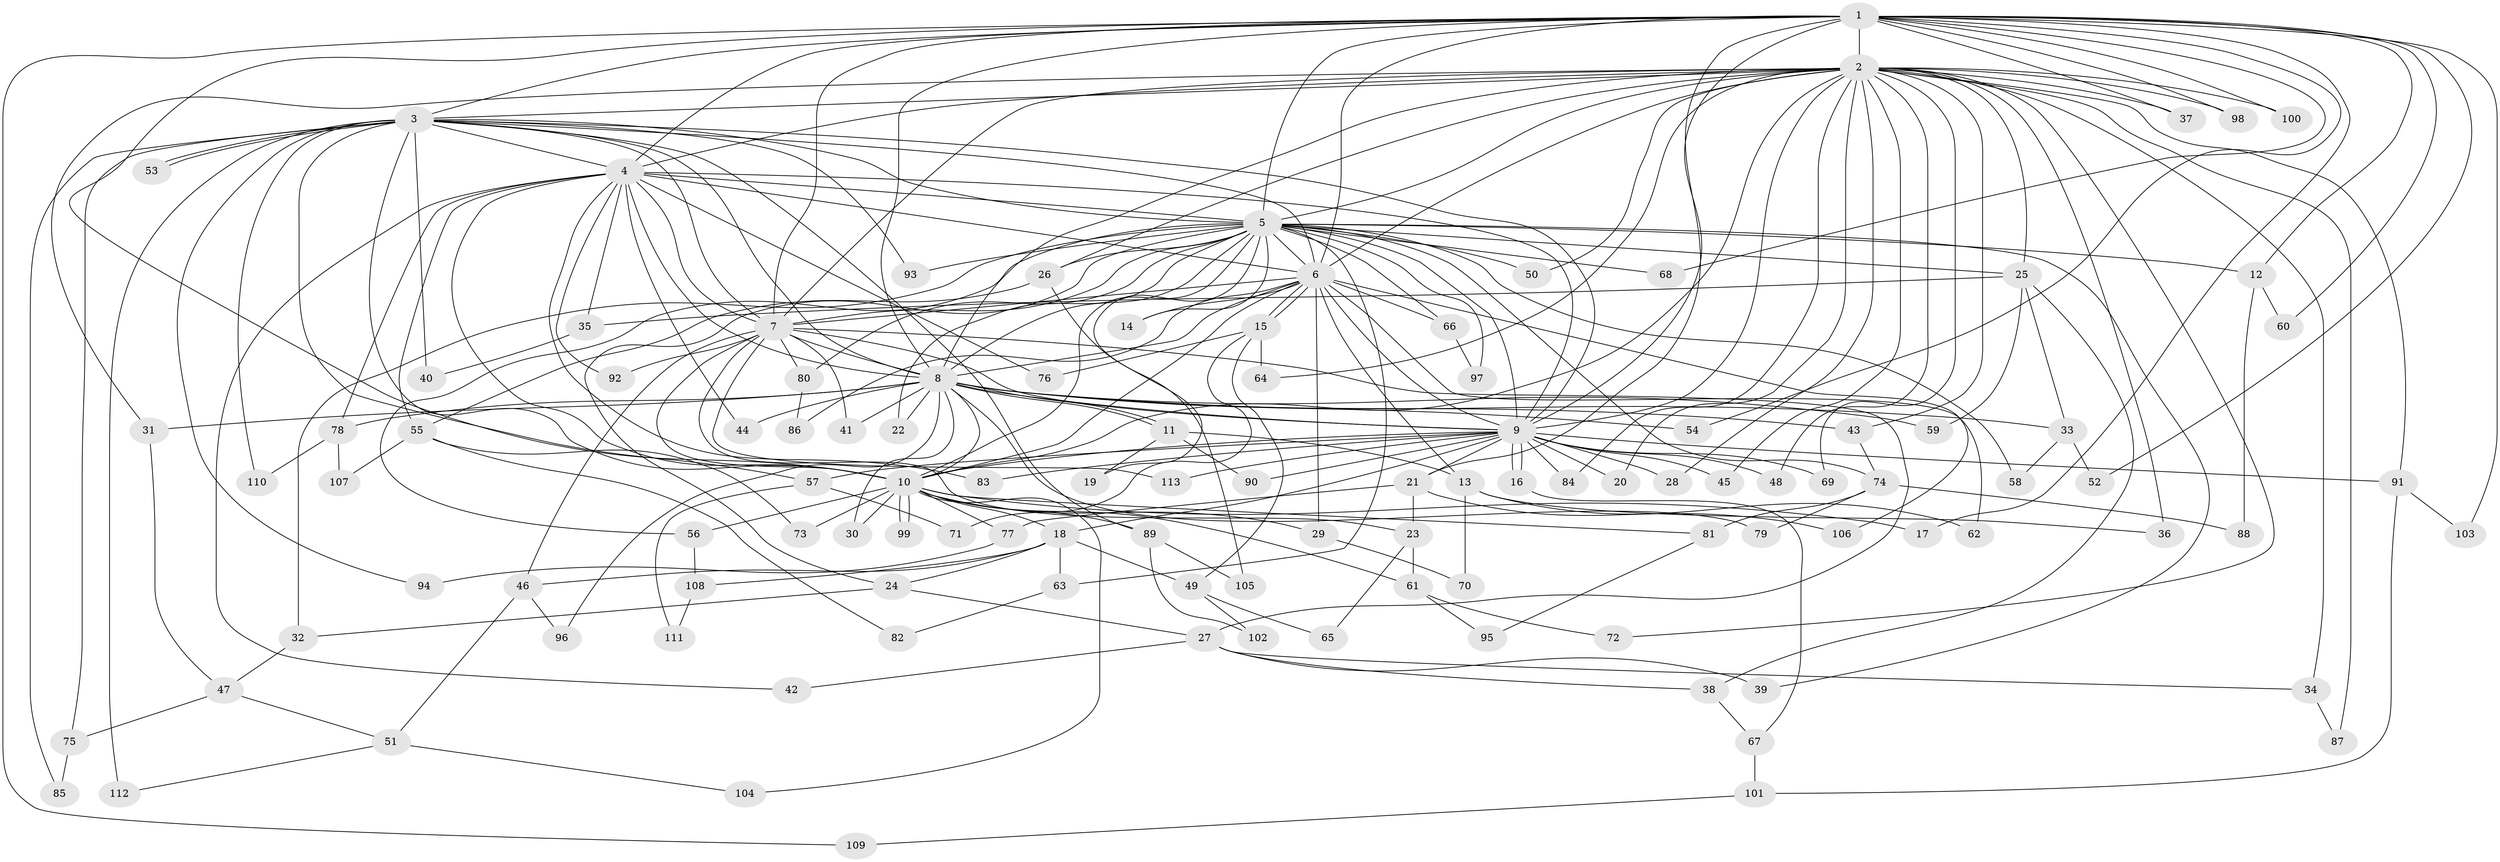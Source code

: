 // coarse degree distribution, {11: 0.08823529411764706, 27: 0.029411764705882353, 12: 0.08823529411764706, 10: 0.029411764705882353, 6: 0.058823529411764705, 4: 0.11764705882352941, 8: 0.029411764705882353, 5: 0.14705882352941177, 9: 0.029411764705882353, 7: 0.029411764705882353, 2: 0.20588235294117646, 1: 0.058823529411764705, 3: 0.08823529411764706}
// Generated by graph-tools (version 1.1) at 2025/49/03/04/25 22:49:49]
// undirected, 113 vertices, 251 edges
graph export_dot {
  node [color=gray90,style=filled];
  1;
  2;
  3;
  4;
  5;
  6;
  7;
  8;
  9;
  10;
  11;
  12;
  13;
  14;
  15;
  16;
  17;
  18;
  19;
  20;
  21;
  22;
  23;
  24;
  25;
  26;
  27;
  28;
  29;
  30;
  31;
  32;
  33;
  34;
  35;
  36;
  37;
  38;
  39;
  40;
  41;
  42;
  43;
  44;
  45;
  46;
  47;
  48;
  49;
  50;
  51;
  52;
  53;
  54;
  55;
  56;
  57;
  58;
  59;
  60;
  61;
  62;
  63;
  64;
  65;
  66;
  67;
  68;
  69;
  70;
  71;
  72;
  73;
  74;
  75;
  76;
  77;
  78;
  79;
  80;
  81;
  82;
  83;
  84;
  85;
  86;
  87;
  88;
  89;
  90;
  91;
  92;
  93;
  94;
  95;
  96;
  97;
  98;
  99;
  100;
  101;
  102;
  103;
  104;
  105;
  106;
  107;
  108;
  109;
  110;
  111;
  112;
  113;
  1 -- 2;
  1 -- 3;
  1 -- 4;
  1 -- 5;
  1 -- 6;
  1 -- 7;
  1 -- 8;
  1 -- 9;
  1 -- 10;
  1 -- 12;
  1 -- 17;
  1 -- 21;
  1 -- 37;
  1 -- 52;
  1 -- 54;
  1 -- 60;
  1 -- 68;
  1 -- 98;
  1 -- 100;
  1 -- 103;
  1 -- 109;
  2 -- 3;
  2 -- 4;
  2 -- 5;
  2 -- 6;
  2 -- 7;
  2 -- 8;
  2 -- 9;
  2 -- 10;
  2 -- 20;
  2 -- 25;
  2 -- 26;
  2 -- 28;
  2 -- 31;
  2 -- 34;
  2 -- 36;
  2 -- 37;
  2 -- 43;
  2 -- 45;
  2 -- 48;
  2 -- 50;
  2 -- 64;
  2 -- 69;
  2 -- 72;
  2 -- 84;
  2 -- 87;
  2 -- 91;
  2 -- 98;
  2 -- 100;
  3 -- 4;
  3 -- 5;
  3 -- 6;
  3 -- 7;
  3 -- 8;
  3 -- 9;
  3 -- 10;
  3 -- 40;
  3 -- 53;
  3 -- 53;
  3 -- 57;
  3 -- 75;
  3 -- 85;
  3 -- 89;
  3 -- 93;
  3 -- 94;
  3 -- 110;
  3 -- 112;
  4 -- 5;
  4 -- 6;
  4 -- 7;
  4 -- 8;
  4 -- 9;
  4 -- 10;
  4 -- 35;
  4 -- 42;
  4 -- 44;
  4 -- 55;
  4 -- 76;
  4 -- 78;
  4 -- 83;
  4 -- 92;
  5 -- 6;
  5 -- 7;
  5 -- 8;
  5 -- 9;
  5 -- 10;
  5 -- 12;
  5 -- 14;
  5 -- 19;
  5 -- 22;
  5 -- 24;
  5 -- 25;
  5 -- 26;
  5 -- 32;
  5 -- 39;
  5 -- 50;
  5 -- 56;
  5 -- 58;
  5 -- 63;
  5 -- 66;
  5 -- 68;
  5 -- 74;
  5 -- 80;
  5 -- 93;
  5 -- 97;
  6 -- 7;
  6 -- 8;
  6 -- 9;
  6 -- 10;
  6 -- 13;
  6 -- 14;
  6 -- 15;
  6 -- 15;
  6 -- 29;
  6 -- 62;
  6 -- 66;
  6 -- 86;
  6 -- 106;
  7 -- 8;
  7 -- 9;
  7 -- 10;
  7 -- 23;
  7 -- 27;
  7 -- 41;
  7 -- 46;
  7 -- 80;
  7 -- 92;
  7 -- 113;
  8 -- 9;
  8 -- 10;
  8 -- 11;
  8 -- 11;
  8 -- 22;
  8 -- 30;
  8 -- 31;
  8 -- 33;
  8 -- 41;
  8 -- 43;
  8 -- 44;
  8 -- 54;
  8 -- 59;
  8 -- 78;
  8 -- 79;
  8 -- 96;
  9 -- 10;
  9 -- 16;
  9 -- 16;
  9 -- 18;
  9 -- 20;
  9 -- 21;
  9 -- 28;
  9 -- 45;
  9 -- 48;
  9 -- 57;
  9 -- 69;
  9 -- 83;
  9 -- 84;
  9 -- 90;
  9 -- 91;
  9 -- 113;
  10 -- 17;
  10 -- 18;
  10 -- 29;
  10 -- 30;
  10 -- 56;
  10 -- 61;
  10 -- 73;
  10 -- 77;
  10 -- 81;
  10 -- 89;
  10 -- 99;
  10 -- 99;
  10 -- 104;
  11 -- 13;
  11 -- 19;
  11 -- 90;
  12 -- 60;
  12 -- 88;
  13 -- 36;
  13 -- 62;
  13 -- 70;
  15 -- 49;
  15 -- 64;
  15 -- 71;
  15 -- 76;
  16 -- 67;
  18 -- 24;
  18 -- 46;
  18 -- 49;
  18 -- 63;
  18 -- 108;
  21 -- 23;
  21 -- 77;
  21 -- 106;
  23 -- 61;
  23 -- 65;
  24 -- 27;
  24 -- 32;
  25 -- 33;
  25 -- 35;
  25 -- 38;
  25 -- 59;
  26 -- 55;
  26 -- 105;
  27 -- 34;
  27 -- 38;
  27 -- 39;
  27 -- 42;
  29 -- 70;
  31 -- 47;
  32 -- 47;
  33 -- 52;
  33 -- 58;
  34 -- 87;
  35 -- 40;
  38 -- 67;
  43 -- 74;
  46 -- 51;
  46 -- 96;
  47 -- 51;
  47 -- 75;
  49 -- 65;
  49 -- 102;
  51 -- 104;
  51 -- 112;
  55 -- 73;
  55 -- 82;
  55 -- 107;
  56 -- 108;
  57 -- 71;
  57 -- 111;
  61 -- 72;
  61 -- 95;
  63 -- 82;
  66 -- 97;
  67 -- 101;
  74 -- 79;
  74 -- 81;
  74 -- 88;
  75 -- 85;
  77 -- 94;
  78 -- 107;
  78 -- 110;
  80 -- 86;
  81 -- 95;
  89 -- 102;
  89 -- 105;
  91 -- 101;
  91 -- 103;
  101 -- 109;
  108 -- 111;
}
